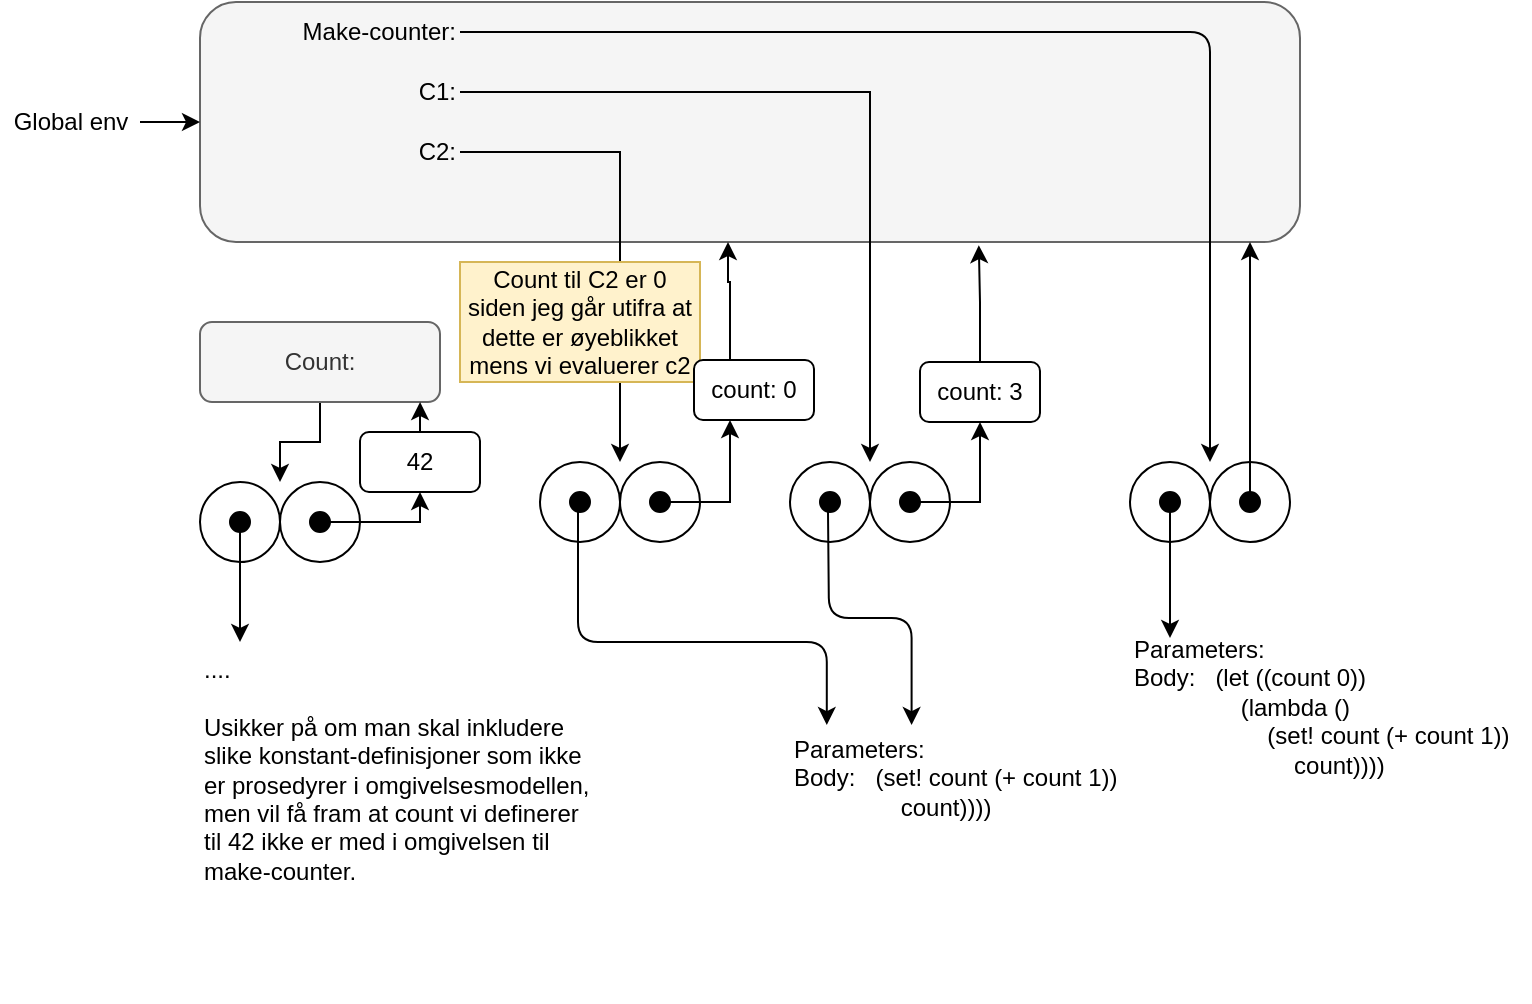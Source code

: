 <mxfile version="15.4.0" type="device"><diagram id="C5RBs43oDa-KdzZeNtuy" name="Page-1"><mxGraphModel dx="538" dy="816" grid="1" gridSize="10" guides="1" tooltips="1" connect="1" arrows="1" fold="1" page="1" pageScale="1" pageWidth="827" pageHeight="1169" math="0" shadow="0"><root><mxCell id="WIyWlLk6GJQsqaUBKTNV-0"/><mxCell id="WIyWlLk6GJQsqaUBKTNV-1" parent="WIyWlLk6GJQsqaUBKTNV-0"/><mxCell id="o-_9nYZFaqmN13SJYw0Y-1" value="" style="rounded=1;whiteSpace=wrap;html=1;fillColor=#f5f5f5;strokeColor=#666666;fontColor=#333333;" parent="WIyWlLk6GJQsqaUBKTNV-1" vertex="1"><mxGeometry x="120" y="40" width="550" height="120" as="geometry"/></mxCell><mxCell id="o-_9nYZFaqmN13SJYw0Y-7" style="edgeStyle=orthogonalEdgeStyle;rounded=1;orthogonalLoop=1;jettySize=auto;html=1;exitX=1;exitY=0.5;exitDx=0;exitDy=0;" parent="WIyWlLk6GJQsqaUBKTNV-1" source="o-_9nYZFaqmN13SJYw0Y-2" edge="1"><mxGeometry relative="1" as="geometry"><mxPoint x="625" y="270" as="targetPoint"/><Array as="points"><mxPoint x="625" y="55"/></Array></mxGeometry></mxCell><mxCell id="o-_9nYZFaqmN13SJYw0Y-2" value="Make-counter:" style="text;html=1;strokeColor=none;fillColor=none;align=right;verticalAlign=middle;whiteSpace=wrap;rounded=0;" parent="WIyWlLk6GJQsqaUBKTNV-1" vertex="1"><mxGeometry x="130" y="40" width="120" height="30" as="geometry"/></mxCell><mxCell id="o-_9nYZFaqmN13SJYw0Y-3" value="" style="ellipse;whiteSpace=wrap;html=1;" parent="WIyWlLk6GJQsqaUBKTNV-1" vertex="1"><mxGeometry x="585" y="270" width="40" height="40" as="geometry"/></mxCell><mxCell id="o-_9nYZFaqmN13SJYw0Y-4" value="" style="ellipse;whiteSpace=wrap;html=1;" parent="WIyWlLk6GJQsqaUBKTNV-1" vertex="1"><mxGeometry x="625" y="270" width="40" height="40" as="geometry"/></mxCell><mxCell id="o-_9nYZFaqmN13SJYw0Y-15" style="edgeStyle=orthogonalEdgeStyle;rounded=1;orthogonalLoop=1;jettySize=auto;html=1;" parent="WIyWlLk6GJQsqaUBKTNV-1" source="o-_9nYZFaqmN13SJYw0Y-5" target="o-_9nYZFaqmN13SJYw0Y-1" edge="1"><mxGeometry relative="1" as="geometry"><Array as="points"><mxPoint x="645" y="210"/><mxPoint x="645" y="210"/></Array></mxGeometry></mxCell><mxCell id="o-_9nYZFaqmN13SJYw0Y-5" value="" style="ellipse;whiteSpace=wrap;html=1;fillColor=#000000;" parent="WIyWlLk6GJQsqaUBKTNV-1" vertex="1"><mxGeometry x="640" y="285" width="10" height="10" as="geometry"/></mxCell><mxCell id="o-_9nYZFaqmN13SJYw0Y-10" style="edgeStyle=orthogonalEdgeStyle;rounded=1;orthogonalLoop=1;jettySize=auto;html=1;" parent="WIyWlLk6GJQsqaUBKTNV-1" source="o-_9nYZFaqmN13SJYw0Y-6" edge="1"><mxGeometry relative="1" as="geometry"><mxPoint x="605" y="358" as="targetPoint"/></mxGeometry></mxCell><mxCell id="o-_9nYZFaqmN13SJYw0Y-6" value="" style="ellipse;whiteSpace=wrap;html=1;fillColor=#000000;" parent="WIyWlLk6GJQsqaUBKTNV-1" vertex="1"><mxGeometry x="600" y="285" width="10" height="10" as="geometry"/></mxCell><mxCell id="o-_9nYZFaqmN13SJYw0Y-9" value="Parameters:&amp;nbsp;&lt;br&gt;Body:&lt;span&gt;&amp;nbsp; &amp;nbsp;(let ((count 0))&lt;/span&gt;&lt;br&gt;&lt;span&gt;&amp;nbsp; &amp;nbsp; &amp;nbsp; &lt;span style=&quot;white-space: pre&quot;&gt;&#9;&lt;/span&gt;&lt;span style=&quot;white-space: pre&quot;&gt;&#9;&lt;/span&gt;(lambda ()&lt;/span&gt;&lt;br&gt;&lt;span&gt;&amp;nbsp; &amp;nbsp; &amp;nbsp; &amp;nbsp; &lt;span style=&quot;white-space: pre&quot;&gt;&#9;&lt;/span&gt;&amp;nbsp; &amp;nbsp; (set! count (+ count 1))&lt;/span&gt;&lt;br&gt;&lt;div&gt;&amp;nbsp; &amp;nbsp; &amp;nbsp; &amp;nbsp;&lt;span style=&quot;white-space: pre&quot;&gt;&#9;&lt;/span&gt; &lt;span style=&quot;white-space: pre&quot;&gt;&#9;&lt;/span&gt;&lt;span style=&quot;white-space: pre&quot;&gt;&#9;&lt;/span&gt;count))))&lt;/div&gt;" style="text;html=1;strokeColor=none;fillColor=none;align=left;verticalAlign=top;whiteSpace=wrap;rounded=0;horizontal=1;" parent="WIyWlLk6GJQsqaUBKTNV-1" vertex="1"><mxGeometry x="585" y="350" width="200" height="140" as="geometry"/></mxCell><mxCell id="dnMFFSGE4KGPvLP6QgCF-1" style="edgeStyle=orthogonalEdgeStyle;rounded=0;orthogonalLoop=1;jettySize=auto;html=1;" edge="1" parent="WIyWlLk6GJQsqaUBKTNV-1" source="dnMFFSGE4KGPvLP6QgCF-0" target="o-_9nYZFaqmN13SJYw0Y-1"><mxGeometry relative="1" as="geometry"/></mxCell><mxCell id="dnMFFSGE4KGPvLP6QgCF-0" value="Global env" style="text;html=1;align=center;verticalAlign=middle;resizable=0;points=[];autosize=1;strokeColor=none;fillColor=none;" vertex="1" parent="WIyWlLk6GJQsqaUBKTNV-1"><mxGeometry x="20" y="90" width="70" height="20" as="geometry"/></mxCell><mxCell id="dnMFFSGE4KGPvLP6QgCF-7" style="edgeStyle=orthogonalEdgeStyle;rounded=0;orthogonalLoop=1;jettySize=auto;html=1;exitX=1;exitY=0.5;exitDx=0;exitDy=0;" edge="1" parent="WIyWlLk6GJQsqaUBKTNV-1" source="dnMFFSGE4KGPvLP6QgCF-2"><mxGeometry relative="1" as="geometry"><mxPoint x="331" y="85.034" as="sourcePoint"/><mxPoint x="455" y="270" as="targetPoint"/><Array as="points"><mxPoint x="455" y="85"/></Array></mxGeometry></mxCell><mxCell id="dnMFFSGE4KGPvLP6QgCF-2" value="C1:" style="text;html=1;strokeColor=none;fillColor=none;align=right;verticalAlign=middle;whiteSpace=wrap;rounded=0;" vertex="1" parent="WIyWlLk6GJQsqaUBKTNV-1"><mxGeometry x="130" y="70" width="120" height="30" as="geometry"/></mxCell><mxCell id="dnMFFSGE4KGPvLP6QgCF-3" value="" style="ellipse;whiteSpace=wrap;html=1;" vertex="1" parent="WIyWlLk6GJQsqaUBKTNV-1"><mxGeometry x="415" y="270" width="40" height="40" as="geometry"/></mxCell><mxCell id="dnMFFSGE4KGPvLP6QgCF-4" value="" style="ellipse;whiteSpace=wrap;html=1;" vertex="1" parent="WIyWlLk6GJQsqaUBKTNV-1"><mxGeometry x="455" y="270" width="40" height="40" as="geometry"/></mxCell><mxCell id="dnMFFSGE4KGPvLP6QgCF-5" value="" style="ellipse;whiteSpace=wrap;html=1;fillColor=#000000;" vertex="1" parent="WIyWlLk6GJQsqaUBKTNV-1"><mxGeometry x="470" y="285" width="10" height="10" as="geometry"/></mxCell><mxCell id="dnMFFSGE4KGPvLP6QgCF-6" value="" style="ellipse;whiteSpace=wrap;html=1;fillColor=#000000;" vertex="1" parent="WIyWlLk6GJQsqaUBKTNV-1"><mxGeometry x="430" y="285" width="10" height="10" as="geometry"/></mxCell><mxCell id="dnMFFSGE4KGPvLP6QgCF-10" style="edgeStyle=orthogonalEdgeStyle;rounded=0;orthogonalLoop=1;jettySize=auto;html=1;entryX=0.708;entryY=1.013;entryDx=0;entryDy=0;entryPerimeter=0;" edge="1" parent="WIyWlLk6GJQsqaUBKTNV-1" source="dnMFFSGE4KGPvLP6QgCF-8" target="o-_9nYZFaqmN13SJYw0Y-1"><mxGeometry relative="1" as="geometry"/></mxCell><mxCell id="dnMFFSGE4KGPvLP6QgCF-8" value="count: 3" style="rounded=1;whiteSpace=wrap;html=1;" vertex="1" parent="WIyWlLk6GJQsqaUBKTNV-1"><mxGeometry x="480" y="220" width="60" height="30" as="geometry"/></mxCell><mxCell id="dnMFFSGE4KGPvLP6QgCF-19" style="edgeStyle=orthogonalEdgeStyle;rounded=0;orthogonalLoop=1;jettySize=auto;html=1;" edge="1" parent="WIyWlLk6GJQsqaUBKTNV-1" source="dnMFFSGE4KGPvLP6QgCF-11"><mxGeometry relative="1" as="geometry"><mxPoint x="330" y="270" as="targetPoint"/><Array as="points"><mxPoint x="330" y="115"/></Array></mxGeometry></mxCell><mxCell id="dnMFFSGE4KGPvLP6QgCF-11" value="C2:" style="text;html=1;strokeColor=none;fillColor=none;align=right;verticalAlign=middle;whiteSpace=wrap;rounded=0;" vertex="1" parent="WIyWlLk6GJQsqaUBKTNV-1"><mxGeometry x="130" y="100" width="120" height="30" as="geometry"/></mxCell><mxCell id="dnMFFSGE4KGPvLP6QgCF-12" value="" style="ellipse;whiteSpace=wrap;html=1;" vertex="1" parent="WIyWlLk6GJQsqaUBKTNV-1"><mxGeometry x="290" y="270" width="40" height="40" as="geometry"/></mxCell><mxCell id="dnMFFSGE4KGPvLP6QgCF-14" value="" style="ellipse;whiteSpace=wrap;html=1;" vertex="1" parent="WIyWlLk6GJQsqaUBKTNV-1"><mxGeometry x="330" y="270" width="40" height="40" as="geometry"/></mxCell><mxCell id="dnMFFSGE4KGPvLP6QgCF-15" value="" style="ellipse;whiteSpace=wrap;html=1;fillColor=#000000;" vertex="1" parent="WIyWlLk6GJQsqaUBKTNV-1"><mxGeometry x="345" y="285" width="10" height="10" as="geometry"/></mxCell><mxCell id="dnMFFSGE4KGPvLP6QgCF-16" value="" style="ellipse;whiteSpace=wrap;html=1;fillColor=#000000;" vertex="1" parent="WIyWlLk6GJQsqaUBKTNV-1"><mxGeometry x="305" y="285" width="10" height="10" as="geometry"/></mxCell><mxCell id="dnMFFSGE4KGPvLP6QgCF-18" style="edgeStyle=orthogonalEdgeStyle;rounded=0;orthogonalLoop=1;jettySize=auto;html=1;" edge="1" parent="WIyWlLk6GJQsqaUBKTNV-1" source="dnMFFSGE4KGPvLP6QgCF-17" target="o-_9nYZFaqmN13SJYw0Y-1"><mxGeometry relative="1" as="geometry"><mxPoint x="384" y="160" as="targetPoint"/><Array as="points"><mxPoint x="385" y="180"/><mxPoint x="384" y="180"/></Array></mxGeometry></mxCell><mxCell id="dnMFFSGE4KGPvLP6QgCF-20" style="edgeStyle=orthogonalEdgeStyle;rounded=1;orthogonalLoop=1;jettySize=auto;html=1;entryX=0.304;entryY=0.011;entryDx=0;entryDy=0;entryPerimeter=0;" edge="1" parent="WIyWlLk6GJQsqaUBKTNV-1" target="dnMFFSGE4KGPvLP6QgCF-21"><mxGeometry relative="1" as="geometry"><mxPoint x="434" y="358" as="targetPoint"/><mxPoint x="434" y="295" as="sourcePoint"/></mxGeometry></mxCell><mxCell id="dnMFFSGE4KGPvLP6QgCF-21" value="Parameters:&amp;nbsp;&lt;br&gt;Body:&lt;span&gt;&amp;nbsp; &amp;nbsp;&lt;/span&gt;&lt;span&gt;(set! count (+ count 1))&lt;/span&gt;&lt;br&gt;&lt;div&gt;&amp;nbsp; &amp;nbsp; &amp;nbsp; &amp;nbsp;&lt;span style=&quot;white-space: pre&quot;&gt;&#9;&lt;/span&gt; &lt;span style=&quot;white-space: pre&quot;&gt;&#9;&lt;/span&gt;count))))&lt;/div&gt;" style="text;html=1;strokeColor=none;fillColor=none;align=left;verticalAlign=top;whiteSpace=wrap;rounded=0;horizontal=1;" vertex="1" parent="WIyWlLk6GJQsqaUBKTNV-1"><mxGeometry x="415" y="400" width="200" height="140" as="geometry"/></mxCell><mxCell id="dnMFFSGE4KGPvLP6QgCF-22" style="edgeStyle=orthogonalEdgeStyle;rounded=1;orthogonalLoop=1;jettySize=auto;html=1;entryX=0.092;entryY=0.011;entryDx=0;entryDy=0;entryPerimeter=0;" edge="1" parent="WIyWlLk6GJQsqaUBKTNV-1" target="dnMFFSGE4KGPvLP6QgCF-21"><mxGeometry relative="1" as="geometry"><mxPoint x="309.2" y="459.86" as="targetPoint"/><mxPoint x="309" y="295" as="sourcePoint"/><Array as="points"><mxPoint x="309" y="360"/><mxPoint x="433" y="360"/></Array></mxGeometry></mxCell><mxCell id="dnMFFSGE4KGPvLP6QgCF-30" style="edgeStyle=orthogonalEdgeStyle;rounded=0;orthogonalLoop=1;jettySize=auto;html=1;" edge="1" parent="WIyWlLk6GJQsqaUBKTNV-1" source="dnMFFSGE4KGPvLP6QgCF-25"><mxGeometry relative="1" as="geometry"><mxPoint x="160" y="280" as="targetPoint"/><Array as="points"><mxPoint x="180" y="260"/><mxPoint x="160" y="260"/></Array></mxGeometry></mxCell><mxCell id="dnMFFSGE4KGPvLP6QgCF-25" value="Count:" style="rounded=1;whiteSpace=wrap;html=1;fillColor=#f5f5f5;strokeColor=#666666;fontColor=#333333;" vertex="1" parent="WIyWlLk6GJQsqaUBKTNV-1"><mxGeometry x="120" y="200" width="120" height="40" as="geometry"/></mxCell><mxCell id="dnMFFSGE4KGPvLP6QgCF-26" value="" style="ellipse;whiteSpace=wrap;html=1;" vertex="1" parent="WIyWlLk6GJQsqaUBKTNV-1"><mxGeometry x="120" y="280" width="40" height="40" as="geometry"/></mxCell><mxCell id="dnMFFSGE4KGPvLP6QgCF-27" value="" style="ellipse;whiteSpace=wrap;html=1;" vertex="1" parent="WIyWlLk6GJQsqaUBKTNV-1"><mxGeometry x="160" y="280" width="40" height="40" as="geometry"/></mxCell><mxCell id="dnMFFSGE4KGPvLP6QgCF-28" value="" style="ellipse;whiteSpace=wrap;html=1;fillColor=#000000;" vertex="1" parent="WIyWlLk6GJQsqaUBKTNV-1"><mxGeometry x="175" y="295" width="10" height="10" as="geometry"/></mxCell><mxCell id="dnMFFSGE4KGPvLP6QgCF-34" style="edgeStyle=orthogonalEdgeStyle;rounded=0;orthogonalLoop=1;jettySize=auto;html=1;" edge="1" parent="WIyWlLk6GJQsqaUBKTNV-1" source="dnMFFSGE4KGPvLP6QgCF-29"><mxGeometry relative="1" as="geometry"><mxPoint x="140.0" y="360" as="targetPoint"/></mxGeometry></mxCell><mxCell id="dnMFFSGE4KGPvLP6QgCF-29" value="" style="ellipse;whiteSpace=wrap;html=1;fillColor=#000000;" vertex="1" parent="WIyWlLk6GJQsqaUBKTNV-1"><mxGeometry x="135" y="295" width="10" height="10" as="geometry"/></mxCell><mxCell id="dnMFFSGE4KGPvLP6QgCF-33" style="edgeStyle=orthogonalEdgeStyle;rounded=0;orthogonalLoop=1;jettySize=auto;html=1;entryX=0.917;entryY=1;entryDx=0;entryDy=0;entryPerimeter=0;" edge="1" parent="WIyWlLk6GJQsqaUBKTNV-1" source="dnMFFSGE4KGPvLP6QgCF-31" target="dnMFFSGE4KGPvLP6QgCF-25"><mxGeometry relative="1" as="geometry"><Array as="points"><mxPoint x="230" y="250"/><mxPoint x="230" y="250"/></Array></mxGeometry></mxCell><mxCell id="dnMFFSGE4KGPvLP6QgCF-31" value="42" style="rounded=1;whiteSpace=wrap;html=1;" vertex="1" parent="WIyWlLk6GJQsqaUBKTNV-1"><mxGeometry x="200" y="255" width="60" height="30" as="geometry"/></mxCell><mxCell id="dnMFFSGE4KGPvLP6QgCF-36" value="Count til C2 er 0 siden jeg går utifra at dette er øyeblikket mens vi evaluerer c2" style="rounded=0;whiteSpace=wrap;html=1;fillColor=#fff2cc;strokeColor=#d6b656;" vertex="1" parent="WIyWlLk6GJQsqaUBKTNV-1"><mxGeometry x="250" y="170" width="120" height="60" as="geometry"/></mxCell><mxCell id="dnMFFSGE4KGPvLP6QgCF-13" style="edgeStyle=orthogonalEdgeStyle;rounded=0;orthogonalLoop=1;jettySize=auto;html=1;exitX=1;exitY=0.5;exitDx=0;exitDy=0;" edge="1" parent="WIyWlLk6GJQsqaUBKTNV-1" source="dnMFFSGE4KGPvLP6QgCF-15" target="dnMFFSGE4KGPvLP6QgCF-17"><mxGeometry relative="1" as="geometry"><Array as="points"><mxPoint x="385" y="290"/></Array></mxGeometry></mxCell><mxCell id="dnMFFSGE4KGPvLP6QgCF-9" style="edgeStyle=orthogonalEdgeStyle;rounded=0;orthogonalLoop=1;jettySize=auto;html=1;exitX=1;exitY=0.5;exitDx=0;exitDy=0;" edge="1" parent="WIyWlLk6GJQsqaUBKTNV-1" source="dnMFFSGE4KGPvLP6QgCF-5" target="dnMFFSGE4KGPvLP6QgCF-8"><mxGeometry relative="1" as="geometry"><Array as="points"><mxPoint x="510" y="290"/></Array></mxGeometry></mxCell><mxCell id="dnMFFSGE4KGPvLP6QgCF-32" style="edgeStyle=orthogonalEdgeStyle;rounded=0;orthogonalLoop=1;jettySize=auto;html=1;exitX=1;exitY=0.5;exitDx=0;exitDy=0;" edge="1" parent="WIyWlLk6GJQsqaUBKTNV-1" source="dnMFFSGE4KGPvLP6QgCF-28" target="dnMFFSGE4KGPvLP6QgCF-31"><mxGeometry relative="1" as="geometry"><Array as="points"><mxPoint x="230" y="300"/></Array></mxGeometry></mxCell><mxCell id="dnMFFSGE4KGPvLP6QgCF-35" value="....&lt;br&gt;&lt;br&gt;Usikker på om man skal inkludere slike konstant-definisjoner som ikke er prosedyrer i omgivelsesmodellen, men vil få fram at count vi definerer til 42 ikke er med i omgivelsen til make-counter.&amp;nbsp;" style="text;html=1;strokeColor=none;fillColor=none;align=left;verticalAlign=top;whiteSpace=wrap;rounded=0;horizontal=1;" vertex="1" parent="WIyWlLk6GJQsqaUBKTNV-1"><mxGeometry x="120" y="360" width="200" height="140" as="geometry"/></mxCell><mxCell id="dnMFFSGE4KGPvLP6QgCF-17" value="count: 0" style="rounded=1;whiteSpace=wrap;html=1;" vertex="1" parent="WIyWlLk6GJQsqaUBKTNV-1"><mxGeometry x="367" y="219" width="60" height="30" as="geometry"/></mxCell></root></mxGraphModel></diagram></mxfile>